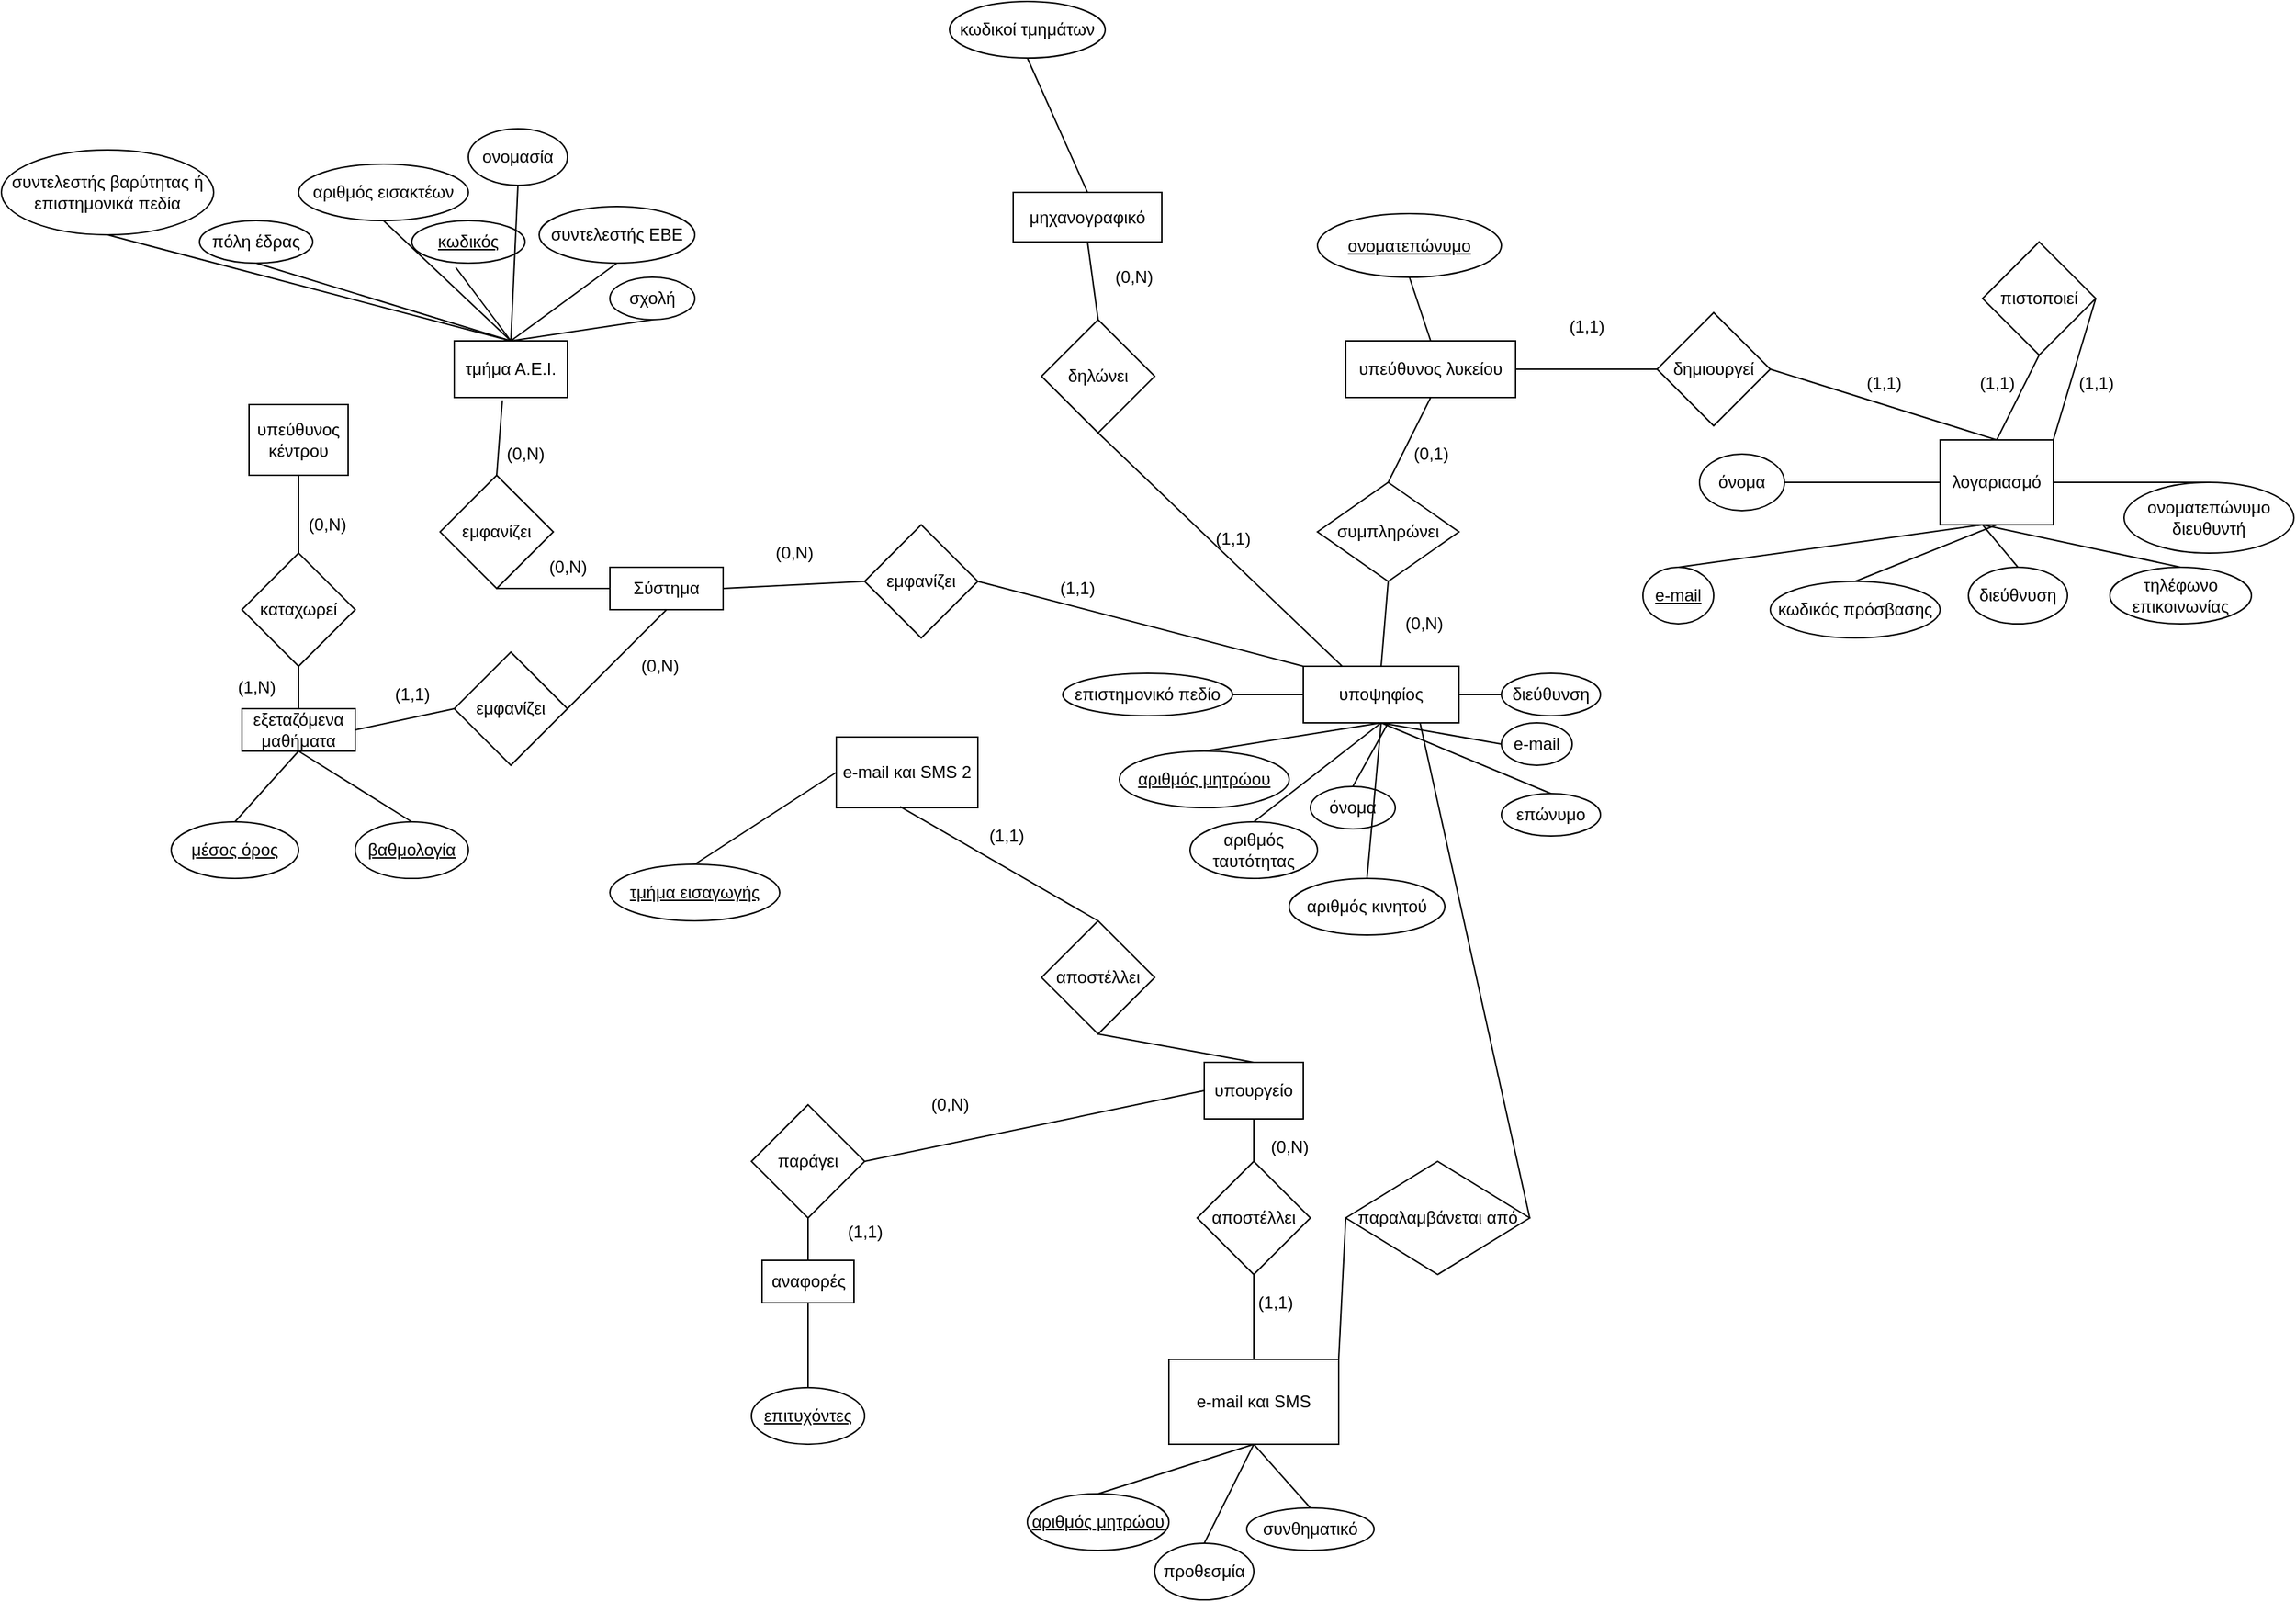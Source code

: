 <mxfile version="15.8.8" type="github">
  <diagram id="5soThCoMKbHqW5SyfzDt" name="Page-1">
    <mxGraphModel dx="4184" dy="1862" grid="1" gridSize="10" guides="1" tooltips="1" connect="1" arrows="1" fold="1" page="1" pageScale="1" pageWidth="850" pageHeight="1100" math="0" shadow="0">
      <root>
        <mxCell id="0" />
        <mxCell id="1" parent="0" />
        <mxCell id="GGdZg751sg8aVn9w_vVH-17" value="υπεύθυνος λυκείου" style="rounded=0;whiteSpace=wrap;html=1;" vertex="1" parent="1">
          <mxGeometry x="-770" y="-80" width="120" height="40" as="geometry" />
        </mxCell>
        <mxCell id="GGdZg751sg8aVn9w_vVH-18" value="&lt;u&gt;ονοματεπώνυμο&lt;/u&gt;" style="ellipse;whiteSpace=wrap;html=1;" vertex="1" parent="1">
          <mxGeometry x="-790" y="-170" width="130" height="45" as="geometry" />
        </mxCell>
        <mxCell id="GGdZg751sg8aVn9w_vVH-19" value="" style="endArrow=none;html=1;rounded=0;entryX=0.5;entryY=1;entryDx=0;entryDy=0;exitX=0.5;exitY=0;exitDx=0;exitDy=0;" edge="1" parent="1" source="GGdZg751sg8aVn9w_vVH-17" target="GGdZg751sg8aVn9w_vVH-18">
          <mxGeometry width="50" height="50" relative="1" as="geometry">
            <mxPoint x="-610" y="90" as="sourcePoint" />
            <mxPoint x="-560" y="40" as="targetPoint" />
          </mxGeometry>
        </mxCell>
        <mxCell id="GGdZg751sg8aVn9w_vVH-20" value="δημιουργεί" style="rhombus;whiteSpace=wrap;html=1;" vertex="1" parent="1">
          <mxGeometry x="-550" y="-100" width="80" height="80" as="geometry" />
        </mxCell>
        <mxCell id="GGdZg751sg8aVn9w_vVH-21" value="" style="endArrow=none;html=1;rounded=0;exitX=1;exitY=0.5;exitDx=0;exitDy=0;entryX=0;entryY=0.5;entryDx=0;entryDy=0;" edge="1" parent="1" source="GGdZg751sg8aVn9w_vVH-17" target="GGdZg751sg8aVn9w_vVH-20">
          <mxGeometry width="50" height="50" relative="1" as="geometry">
            <mxPoint x="-610" y="100" as="sourcePoint" />
            <mxPoint x="-560" y="50" as="targetPoint" />
          </mxGeometry>
        </mxCell>
        <mxCell id="GGdZg751sg8aVn9w_vVH-22" value="λογαριασμό" style="rounded=0;whiteSpace=wrap;html=1;" vertex="1" parent="1">
          <mxGeometry x="-350" y="-10" width="80" height="60" as="geometry" />
        </mxCell>
        <mxCell id="GGdZg751sg8aVn9w_vVH-24" value="διεύθνυση" style="ellipse;whiteSpace=wrap;html=1;" vertex="1" parent="1">
          <mxGeometry x="-330" y="80" width="70" height="40" as="geometry" />
        </mxCell>
        <mxCell id="GGdZg751sg8aVn9w_vVH-25" value="τηλέφωνο επικοινωνίας" style="ellipse;whiteSpace=wrap;html=1;" vertex="1" parent="1">
          <mxGeometry x="-230" y="80" width="100" height="40" as="geometry" />
        </mxCell>
        <mxCell id="GGdZg751sg8aVn9w_vVH-26" value="όνομα" style="ellipse;whiteSpace=wrap;html=1;" vertex="1" parent="1">
          <mxGeometry x="-520" width="60" height="40" as="geometry" />
        </mxCell>
        <mxCell id="GGdZg751sg8aVn9w_vVH-27" value="&lt;u&gt;e-mail&lt;/u&gt;" style="ellipse;whiteSpace=wrap;html=1;" vertex="1" parent="1">
          <mxGeometry x="-560" y="80" width="50" height="40" as="geometry" />
        </mxCell>
        <mxCell id="GGdZg751sg8aVn9w_vVH-28" value="κωδικός πρόσβασης" style="ellipse;whiteSpace=wrap;html=1;" vertex="1" parent="1">
          <mxGeometry x="-470" y="90" width="120" height="40" as="geometry" />
        </mxCell>
        <mxCell id="GGdZg751sg8aVn9w_vVH-29" value="ονοματεπώνυμο διευθυντή" style="ellipse;whiteSpace=wrap;html=1;" vertex="1" parent="1">
          <mxGeometry x="-220" y="20" width="120" height="50" as="geometry" />
        </mxCell>
        <mxCell id="GGdZg751sg8aVn9w_vVH-30" value="" style="endArrow=none;html=1;rounded=0;entryX=1;entryY=0.5;entryDx=0;entryDy=0;exitX=0.5;exitY=0;exitDx=0;exitDy=0;" edge="1" parent="1" source="GGdZg751sg8aVn9w_vVH-22" target="GGdZg751sg8aVn9w_vVH-20">
          <mxGeometry width="50" height="50" relative="1" as="geometry">
            <mxPoint x="-430" y="80" as="sourcePoint" />
            <mxPoint x="-380" y="30" as="targetPoint" />
          </mxGeometry>
        </mxCell>
        <mxCell id="GGdZg751sg8aVn9w_vVH-31" value="" style="endArrow=none;html=1;rounded=0;entryX=0;entryY=0.5;entryDx=0;entryDy=0;exitX=1;exitY=0.5;exitDx=0;exitDy=0;" edge="1" parent="1" source="GGdZg751sg8aVn9w_vVH-26" target="GGdZg751sg8aVn9w_vVH-22">
          <mxGeometry width="50" height="50" relative="1" as="geometry">
            <mxPoint x="-460" y="160" as="sourcePoint" />
            <mxPoint x="-410" y="110" as="targetPoint" />
          </mxGeometry>
        </mxCell>
        <mxCell id="GGdZg751sg8aVn9w_vVH-32" value="" style="endArrow=none;html=1;rounded=0;entryX=1;entryY=0.5;entryDx=0;entryDy=0;exitX=0.5;exitY=0;exitDx=0;exitDy=0;" edge="1" parent="1" source="GGdZg751sg8aVn9w_vVH-29" target="GGdZg751sg8aVn9w_vVH-22">
          <mxGeometry width="50" height="50" relative="1" as="geometry">
            <mxPoint x="-380" y="160" as="sourcePoint" />
            <mxPoint x="-330" y="110" as="targetPoint" />
          </mxGeometry>
        </mxCell>
        <mxCell id="GGdZg751sg8aVn9w_vVH-34" value="" style="endArrow=none;html=1;rounded=0;entryX=0.375;entryY=1;entryDx=0;entryDy=0;entryPerimeter=0;exitX=0.5;exitY=0;exitDx=0;exitDy=0;" edge="1" parent="1" source="GGdZg751sg8aVn9w_vVH-25" target="GGdZg751sg8aVn9w_vVH-22">
          <mxGeometry width="50" height="50" relative="1" as="geometry">
            <mxPoint x="-260" y="210" as="sourcePoint" />
            <mxPoint x="-210" y="160" as="targetPoint" />
          </mxGeometry>
        </mxCell>
        <mxCell id="GGdZg751sg8aVn9w_vVH-35" value="" style="endArrow=none;html=1;rounded=0;entryX=0.375;entryY=1;entryDx=0;entryDy=0;entryPerimeter=0;exitX=0.5;exitY=0;exitDx=0;exitDy=0;" edge="1" parent="1" source="GGdZg751sg8aVn9w_vVH-24" target="GGdZg751sg8aVn9w_vVH-22">
          <mxGeometry width="50" height="50" relative="1" as="geometry">
            <mxPoint x="-510" y="200" as="sourcePoint" />
            <mxPoint x="-460" y="150" as="targetPoint" />
          </mxGeometry>
        </mxCell>
        <mxCell id="GGdZg751sg8aVn9w_vVH-36" value="" style="endArrow=none;html=1;rounded=0;exitX=0.5;exitY=0;exitDx=0;exitDy=0;entryX=0.5;entryY=1;entryDx=0;entryDy=0;" edge="1" parent="1" source="GGdZg751sg8aVn9w_vVH-28" target="GGdZg751sg8aVn9w_vVH-22">
          <mxGeometry width="50" height="50" relative="1" as="geometry">
            <mxPoint x="-510" y="230" as="sourcePoint" />
            <mxPoint x="-460" y="180" as="targetPoint" />
          </mxGeometry>
        </mxCell>
        <mxCell id="GGdZg751sg8aVn9w_vVH-37" value="" style="endArrow=none;html=1;rounded=0;exitX=0.5;exitY=0;exitDx=0;exitDy=0;" edge="1" parent="1" source="GGdZg751sg8aVn9w_vVH-27">
          <mxGeometry width="50" height="50" relative="1" as="geometry">
            <mxPoint x="-430" y="290" as="sourcePoint" />
            <mxPoint x="-320" y="50" as="targetPoint" />
          </mxGeometry>
        </mxCell>
        <mxCell id="GGdZg751sg8aVn9w_vVH-38" value="πιστοποιεί" style="rhombus;whiteSpace=wrap;html=1;" vertex="1" parent="1">
          <mxGeometry x="-320" y="-150" width="80" height="80" as="geometry" />
        </mxCell>
        <mxCell id="GGdZg751sg8aVn9w_vVH-39" value="" style="endArrow=none;html=1;rounded=0;entryX=0.5;entryY=0;entryDx=0;entryDy=0;exitX=0.5;exitY=1;exitDx=0;exitDy=0;" edge="1" parent="1" source="GGdZg751sg8aVn9w_vVH-38" target="GGdZg751sg8aVn9w_vVH-22">
          <mxGeometry width="50" height="50" relative="1" as="geometry">
            <mxPoint x="-400" y="240" as="sourcePoint" />
            <mxPoint x="-350" y="190" as="targetPoint" />
          </mxGeometry>
        </mxCell>
        <mxCell id="GGdZg751sg8aVn9w_vVH-43" value="" style="endArrow=none;html=1;rounded=0;entryX=1;entryY=0.5;entryDx=0;entryDy=0;exitX=1;exitY=0;exitDx=0;exitDy=0;" edge="1" parent="1" source="GGdZg751sg8aVn9w_vVH-22" target="GGdZg751sg8aVn9w_vVH-38">
          <mxGeometry width="50" height="50" relative="1" as="geometry">
            <mxPoint x="-250" y="-30" as="sourcePoint" />
            <mxPoint x="-200" y="-80" as="targetPoint" />
          </mxGeometry>
        </mxCell>
        <mxCell id="GGdZg751sg8aVn9w_vVH-44" value="" style="endArrow=none;html=1;rounded=0;entryX=0.5;entryY=1;entryDx=0;entryDy=0;exitX=0.5;exitY=0;exitDx=0;exitDy=0;" edge="1" parent="1" source="GGdZg751sg8aVn9w_vVH-45" target="GGdZg751sg8aVn9w_vVH-17">
          <mxGeometry width="50" height="50" relative="1" as="geometry">
            <mxPoint x="-730" y="40" as="sourcePoint" />
            <mxPoint x="-750" y="70" as="targetPoint" />
          </mxGeometry>
        </mxCell>
        <mxCell id="GGdZg751sg8aVn9w_vVH-45" value="συμπληρώνει" style="rhombus;whiteSpace=wrap;html=1;" vertex="1" parent="1">
          <mxGeometry x="-790" y="20" width="100" height="70" as="geometry" />
        </mxCell>
        <mxCell id="GGdZg751sg8aVn9w_vVH-46" value="υποψηφίος" style="rounded=0;whiteSpace=wrap;html=1;" vertex="1" parent="1">
          <mxGeometry x="-800" y="150" width="110" height="40" as="geometry" />
        </mxCell>
        <mxCell id="GGdZg751sg8aVn9w_vVH-47" value="" style="endArrow=none;html=1;rounded=0;entryX=0.5;entryY=1;entryDx=0;entryDy=0;exitX=0.5;exitY=0;exitDx=0;exitDy=0;" edge="1" parent="1" source="GGdZg751sg8aVn9w_vVH-46" target="GGdZg751sg8aVn9w_vVH-45">
          <mxGeometry width="50" height="50" relative="1" as="geometry">
            <mxPoint x="-700" y="290" as="sourcePoint" />
            <mxPoint x="-650" y="240" as="targetPoint" />
          </mxGeometry>
        </mxCell>
        <mxCell id="GGdZg751sg8aVn9w_vVH-48" value="όνομα" style="ellipse;whiteSpace=wrap;html=1;" vertex="1" parent="1">
          <mxGeometry x="-795" y="235" width="60" height="30" as="geometry" />
        </mxCell>
        <mxCell id="GGdZg751sg8aVn9w_vVH-49" value="επώνυμο" style="ellipse;whiteSpace=wrap;html=1;" vertex="1" parent="1">
          <mxGeometry x="-660" y="240" width="70" height="30" as="geometry" />
        </mxCell>
        <mxCell id="GGdZg751sg8aVn9w_vVH-50" value="&lt;u&gt;αριθμός μητρώου&lt;/u&gt;" style="ellipse;whiteSpace=wrap;html=1;" vertex="1" parent="1">
          <mxGeometry x="-930" y="210" width="120" height="40" as="geometry" />
        </mxCell>
        <mxCell id="GGdZg751sg8aVn9w_vVH-51" value="αριθμός ταυτότητας" style="ellipse;whiteSpace=wrap;html=1;" vertex="1" parent="1">
          <mxGeometry x="-880" y="260" width="90" height="40" as="geometry" />
        </mxCell>
        <mxCell id="GGdZg751sg8aVn9w_vVH-52" value="αριθμός κινητού" style="ellipse;whiteSpace=wrap;html=1;" vertex="1" parent="1">
          <mxGeometry x="-810" y="300" width="110" height="40" as="geometry" />
        </mxCell>
        <mxCell id="GGdZg751sg8aVn9w_vVH-53" value="e-mail" style="ellipse;whiteSpace=wrap;html=1;" vertex="1" parent="1">
          <mxGeometry x="-660" y="190" width="50" height="30" as="geometry" />
        </mxCell>
        <mxCell id="GGdZg751sg8aVn9w_vVH-54" value="διεύθυνση" style="ellipse;whiteSpace=wrap;html=1;" vertex="1" parent="1">
          <mxGeometry x="-660" y="155" width="70" height="30" as="geometry" />
        </mxCell>
        <mxCell id="GGdZg751sg8aVn9w_vVH-55" value="επιστημονικό πεδίο" style="ellipse;whiteSpace=wrap;html=1;" vertex="1" parent="1">
          <mxGeometry x="-970" y="155" width="120" height="30" as="geometry" />
        </mxCell>
        <mxCell id="GGdZg751sg8aVn9w_vVH-56" value="" style="endArrow=none;html=1;rounded=0;entryX=0.5;entryY=1;entryDx=0;entryDy=0;exitX=0.5;exitY=0;exitDx=0;exitDy=0;" edge="1" parent="1" source="GGdZg751sg8aVn9w_vVH-50" target="GGdZg751sg8aVn9w_vVH-46">
          <mxGeometry width="50" height="50" relative="1" as="geometry">
            <mxPoint x="-680" y="270" as="sourcePoint" />
            <mxPoint x="-630" y="220" as="targetPoint" />
          </mxGeometry>
        </mxCell>
        <mxCell id="GGdZg751sg8aVn9w_vVH-57" value="" style="endArrow=none;html=1;rounded=0;exitX=0.5;exitY=0;exitDx=0;exitDy=0;" edge="1" parent="1" source="GGdZg751sg8aVn9w_vVH-48">
          <mxGeometry width="50" height="50" relative="1" as="geometry">
            <mxPoint x="-670" y="280" as="sourcePoint" />
            <mxPoint x="-740" y="190" as="targetPoint" />
          </mxGeometry>
        </mxCell>
        <mxCell id="GGdZg751sg8aVn9w_vVH-58" value="" style="endArrow=none;html=1;rounded=0;entryX=0.5;entryY=1;entryDx=0;entryDy=0;exitX=0.5;exitY=0;exitDx=0;exitDy=0;" edge="1" parent="1" source="GGdZg751sg8aVn9w_vVH-49" target="GGdZg751sg8aVn9w_vVH-46">
          <mxGeometry width="50" height="50" relative="1" as="geometry">
            <mxPoint x="-690" y="290" as="sourcePoint" />
            <mxPoint x="-640" y="240" as="targetPoint" />
          </mxGeometry>
        </mxCell>
        <mxCell id="GGdZg751sg8aVn9w_vVH-59" value="" style="endArrow=none;html=1;rounded=0;entryX=0.5;entryY=1;entryDx=0;entryDy=0;exitX=0.5;exitY=0;exitDx=0;exitDy=0;" edge="1" parent="1" source="GGdZg751sg8aVn9w_vVH-51" target="GGdZg751sg8aVn9w_vVH-46">
          <mxGeometry width="50" height="50" relative="1" as="geometry">
            <mxPoint x="-660" y="340" as="sourcePoint" />
            <mxPoint x="-610" y="290" as="targetPoint" />
          </mxGeometry>
        </mxCell>
        <mxCell id="GGdZg751sg8aVn9w_vVH-60" value="" style="endArrow=none;html=1;rounded=0;entryX=0.5;entryY=1;entryDx=0;entryDy=0;exitX=0.5;exitY=0;exitDx=0;exitDy=0;" edge="1" parent="1" source="GGdZg751sg8aVn9w_vVH-52" target="GGdZg751sg8aVn9w_vVH-46">
          <mxGeometry width="50" height="50" relative="1" as="geometry">
            <mxPoint x="-730" y="360" as="sourcePoint" />
            <mxPoint x="-680" y="310" as="targetPoint" />
          </mxGeometry>
        </mxCell>
        <mxCell id="GGdZg751sg8aVn9w_vVH-61" value="" style="endArrow=none;html=1;rounded=0;entryX=0.5;entryY=1;entryDx=0;entryDy=0;exitX=0;exitY=0.5;exitDx=0;exitDy=0;" edge="1" parent="1" source="GGdZg751sg8aVn9w_vVH-53" target="GGdZg751sg8aVn9w_vVH-46">
          <mxGeometry width="50" height="50" relative="1" as="geometry">
            <mxPoint x="-530" y="350" as="sourcePoint" />
            <mxPoint x="-480" y="300" as="targetPoint" />
          </mxGeometry>
        </mxCell>
        <mxCell id="GGdZg751sg8aVn9w_vVH-62" value="" style="endArrow=none;html=1;rounded=0;entryX=0;entryY=0.5;entryDx=0;entryDy=0;exitX=1;exitY=0.5;exitDx=0;exitDy=0;" edge="1" parent="1" source="GGdZg751sg8aVn9w_vVH-55" target="GGdZg751sg8aVn9w_vVH-46">
          <mxGeometry width="50" height="50" relative="1" as="geometry">
            <mxPoint x="-600" y="370" as="sourcePoint" />
            <mxPoint x="-550" y="320" as="targetPoint" />
          </mxGeometry>
        </mxCell>
        <mxCell id="GGdZg751sg8aVn9w_vVH-63" value="" style="endArrow=none;html=1;rounded=0;entryX=1;entryY=0.5;entryDx=0;entryDy=0;exitX=0;exitY=0.5;exitDx=0;exitDy=0;" edge="1" parent="1" source="GGdZg751sg8aVn9w_vVH-54" target="GGdZg751sg8aVn9w_vVH-46">
          <mxGeometry width="50" height="50" relative="1" as="geometry">
            <mxPoint x="-610" y="390" as="sourcePoint" />
            <mxPoint x="-560" y="340" as="targetPoint" />
          </mxGeometry>
        </mxCell>
        <mxCell id="GGdZg751sg8aVn9w_vVH-64" value="καταχωρεί" style="rhombus;whiteSpace=wrap;html=1;" vertex="1" parent="1">
          <mxGeometry x="-1550" y="70" width="80" height="80" as="geometry" />
        </mxCell>
        <mxCell id="GGdZg751sg8aVn9w_vVH-65" value="υπεύθυνος κέντρου" style="rounded=0;whiteSpace=wrap;html=1;" vertex="1" parent="1">
          <mxGeometry x="-1545" y="-35" width="70" height="50" as="geometry" />
        </mxCell>
        <mxCell id="GGdZg751sg8aVn9w_vVH-66" value="&lt;u&gt;βαθμολογία&lt;/u&gt;" style="ellipse;whiteSpace=wrap;html=1;" vertex="1" parent="1">
          <mxGeometry x="-1470" y="260" width="80" height="40" as="geometry" />
        </mxCell>
        <mxCell id="GGdZg751sg8aVn9w_vVH-67" value="εξεταζόμενα μαθήματα" style="rounded=0;whiteSpace=wrap;html=1;" vertex="1" parent="1">
          <mxGeometry x="-1550" y="180" width="80" height="30" as="geometry" />
        </mxCell>
        <mxCell id="GGdZg751sg8aVn9w_vVH-69" value="" style="endArrow=none;html=1;rounded=0;entryX=0.5;entryY=1;entryDx=0;entryDy=0;exitX=0.5;exitY=0;exitDx=0;exitDy=0;" edge="1" parent="1" source="GGdZg751sg8aVn9w_vVH-67" target="GGdZg751sg8aVn9w_vVH-64">
          <mxGeometry width="50" height="50" relative="1" as="geometry">
            <mxPoint x="-830" y="550" as="sourcePoint" />
            <mxPoint x="-780" y="500" as="targetPoint" />
          </mxGeometry>
        </mxCell>
        <mxCell id="GGdZg751sg8aVn9w_vVH-71" value="" style="endArrow=none;html=1;rounded=0;entryX=0.5;entryY=1;entryDx=0;entryDy=0;exitX=0.5;exitY=0;exitDx=0;exitDy=0;" edge="1" parent="1" source="GGdZg751sg8aVn9w_vVH-66" target="GGdZg751sg8aVn9w_vVH-67">
          <mxGeometry width="50" height="50" relative="1" as="geometry">
            <mxPoint x="-1020" y="610" as="sourcePoint" />
            <mxPoint x="-970" y="560" as="targetPoint" />
          </mxGeometry>
        </mxCell>
        <mxCell id="GGdZg751sg8aVn9w_vVH-72" value="υπουργείο" style="rounded=0;whiteSpace=wrap;html=1;" vertex="1" parent="1">
          <mxGeometry x="-870" y="430" width="70" height="40" as="geometry" />
        </mxCell>
        <mxCell id="GGdZg751sg8aVn9w_vVH-73" value="αποστέλλει" style="rhombus;whiteSpace=wrap;html=1;" vertex="1" parent="1">
          <mxGeometry x="-875" y="500" width="80" height="80" as="geometry" />
        </mxCell>
        <mxCell id="GGdZg751sg8aVn9w_vVH-74" value="" style="endArrow=none;html=1;rounded=0;entryX=0.5;entryY=1;entryDx=0;entryDy=0;exitX=0.5;exitY=0;exitDx=0;exitDy=0;" edge="1" parent="1" source="GGdZg751sg8aVn9w_vVH-73" target="GGdZg751sg8aVn9w_vVH-72">
          <mxGeometry width="50" height="50" relative="1" as="geometry">
            <mxPoint x="-780" y="500" as="sourcePoint" />
            <mxPoint x="-820" y="640" as="targetPoint" />
          </mxGeometry>
        </mxCell>
        <mxCell id="GGdZg751sg8aVn9w_vVH-75" value="e-mail και SMS" style="rounded=0;whiteSpace=wrap;html=1;" vertex="1" parent="1">
          <mxGeometry x="-895" y="640" width="120" height="60" as="geometry" />
        </mxCell>
        <mxCell id="GGdZg751sg8aVn9w_vVH-76" value="&lt;u&gt;αριθμός μητρώου&lt;/u&gt;" style="ellipse;whiteSpace=wrap;html=1;" vertex="1" parent="1">
          <mxGeometry x="-995" y="735" width="100" height="40" as="geometry" />
        </mxCell>
        <mxCell id="GGdZg751sg8aVn9w_vVH-77" value="συνθηματικό" style="ellipse;whiteSpace=wrap;html=1;" vertex="1" parent="1">
          <mxGeometry x="-840" y="745" width="90" height="30" as="geometry" />
        </mxCell>
        <mxCell id="GGdZg751sg8aVn9w_vVH-78" value="" style="endArrow=none;html=1;rounded=0;entryX=0.5;entryY=1;entryDx=0;entryDy=0;exitX=0.5;exitY=0;exitDx=0;exitDy=0;" edge="1" parent="1" source="GGdZg751sg8aVn9w_vVH-76" target="GGdZg751sg8aVn9w_vVH-75">
          <mxGeometry width="50" height="50" relative="1" as="geometry">
            <mxPoint x="-910" y="870" as="sourcePoint" />
            <mxPoint x="-860" y="820" as="targetPoint" />
          </mxGeometry>
        </mxCell>
        <mxCell id="GGdZg751sg8aVn9w_vVH-79" value="" style="endArrow=none;html=1;rounded=0;entryX=0.5;entryY=1;entryDx=0;entryDy=0;exitX=0.5;exitY=0;exitDx=0;exitDy=0;" edge="1" parent="1" source="GGdZg751sg8aVn9w_vVH-77" target="GGdZg751sg8aVn9w_vVH-75">
          <mxGeometry width="50" height="50" relative="1" as="geometry">
            <mxPoint x="-880" y="860" as="sourcePoint" />
            <mxPoint x="-830" y="810" as="targetPoint" />
          </mxGeometry>
        </mxCell>
        <mxCell id="GGdZg751sg8aVn9w_vVH-80" value="" style="endArrow=none;html=1;rounded=0;entryX=0.5;entryY=1;entryDx=0;entryDy=0;exitX=0.5;exitY=0;exitDx=0;exitDy=0;" edge="1" parent="1" source="GGdZg751sg8aVn9w_vVH-75" target="GGdZg751sg8aVn9w_vVH-73">
          <mxGeometry width="50" height="50" relative="1" as="geometry">
            <mxPoint x="-730" y="680" as="sourcePoint" />
            <mxPoint x="-680" y="630" as="targetPoint" />
          </mxGeometry>
        </mxCell>
        <mxCell id="GGdZg751sg8aVn9w_vVH-82" value="παραλαμβάνεται από" style="rhombus;whiteSpace=wrap;html=1;" vertex="1" parent="1">
          <mxGeometry x="-770" y="500" width="130" height="80" as="geometry" />
        </mxCell>
        <mxCell id="GGdZg751sg8aVn9w_vVH-84" value="" style="endArrow=none;html=1;rounded=0;exitX=1;exitY=0.5;exitDx=0;exitDy=0;entryX=0.75;entryY=1;entryDx=0;entryDy=0;" edge="1" parent="1" source="GGdZg751sg8aVn9w_vVH-82" target="GGdZg751sg8aVn9w_vVH-46">
          <mxGeometry width="50" height="50" relative="1" as="geometry">
            <mxPoint x="-540" y="620" as="sourcePoint" />
            <mxPoint x="-620" y="410" as="targetPoint" />
          </mxGeometry>
        </mxCell>
        <mxCell id="GGdZg751sg8aVn9w_vVH-85" value="&lt;u&gt;μέσος όρος&lt;/u&gt;" style="ellipse;whiteSpace=wrap;html=1;" vertex="1" parent="1">
          <mxGeometry x="-1600" y="260" width="90" height="40" as="geometry" />
        </mxCell>
        <mxCell id="GGdZg751sg8aVn9w_vVH-86" value="" style="endArrow=none;html=1;rounded=0;entryX=0.5;entryY=1;entryDx=0;entryDy=0;exitX=0.5;exitY=0;exitDx=0;exitDy=0;" edge="1" parent="1" source="GGdZg751sg8aVn9w_vVH-85" target="GGdZg751sg8aVn9w_vVH-67">
          <mxGeometry width="50" height="50" relative="1" as="geometry">
            <mxPoint x="-1230" y="550" as="sourcePoint" />
            <mxPoint x="-1180" y="500" as="targetPoint" />
          </mxGeometry>
        </mxCell>
        <mxCell id="GGdZg751sg8aVn9w_vVH-87" value="προθεσμία" style="ellipse;whiteSpace=wrap;html=1;" vertex="1" parent="1">
          <mxGeometry x="-905" y="770" width="70" height="40" as="geometry" />
        </mxCell>
        <mxCell id="GGdZg751sg8aVn9w_vVH-88" value="" style="endArrow=none;html=1;rounded=0;entryX=0.5;entryY=1;entryDx=0;entryDy=0;exitX=0.5;exitY=0;exitDx=0;exitDy=0;" edge="1" parent="1" source="GGdZg751sg8aVn9w_vVH-87" target="GGdZg751sg8aVn9w_vVH-75">
          <mxGeometry width="50" height="50" relative="1" as="geometry">
            <mxPoint x="-940" y="860" as="sourcePoint" />
            <mxPoint x="-890" y="810" as="targetPoint" />
          </mxGeometry>
        </mxCell>
        <mxCell id="GGdZg751sg8aVn9w_vVH-89" value="Σύστημα" style="rounded=0;whiteSpace=wrap;html=1;" vertex="1" parent="1">
          <mxGeometry x="-1290" y="80" width="80" height="30" as="geometry" />
        </mxCell>
        <mxCell id="GGdZg751sg8aVn9w_vVH-90" value="εμφανίζει" style="rhombus;whiteSpace=wrap;html=1;" vertex="1" parent="1">
          <mxGeometry x="-1110" y="50" width="80" height="80" as="geometry" />
        </mxCell>
        <mxCell id="GGdZg751sg8aVn9w_vVH-91" value="" style="endArrow=none;html=1;rounded=0;entryX=0;entryY=0.5;entryDx=0;entryDy=0;exitX=1;exitY=0.5;exitDx=0;exitDy=0;" edge="1" parent="1" source="GGdZg751sg8aVn9w_vVH-89" target="GGdZg751sg8aVn9w_vVH-90">
          <mxGeometry width="50" height="50" relative="1" as="geometry">
            <mxPoint x="-1230" y="270" as="sourcePoint" />
            <mxPoint x="-1180" y="220" as="targetPoint" />
          </mxGeometry>
        </mxCell>
        <mxCell id="GGdZg751sg8aVn9w_vVH-92" value="" style="endArrow=none;html=1;rounded=0;exitX=1;exitY=0.5;exitDx=0;exitDy=0;entryX=0;entryY=0;entryDx=0;entryDy=0;" edge="1" parent="1" source="GGdZg751sg8aVn9w_vVH-90" target="GGdZg751sg8aVn9w_vVH-46">
          <mxGeometry width="50" height="50" relative="1" as="geometry">
            <mxPoint x="-980" y="140" as="sourcePoint" />
            <mxPoint x="-930" y="90" as="targetPoint" />
          </mxGeometry>
        </mxCell>
        <mxCell id="GGdZg751sg8aVn9w_vVH-93" value="εμφανίζει" style="rhombus;whiteSpace=wrap;html=1;" vertex="1" parent="1">
          <mxGeometry x="-1400" y="140" width="80" height="80" as="geometry" />
        </mxCell>
        <mxCell id="GGdZg751sg8aVn9w_vVH-98" value="" style="endArrow=none;html=1;rounded=0;exitX=1;exitY=0;exitDx=0;exitDy=0;entryX=0;entryY=0.5;entryDx=0;entryDy=0;" edge="1" parent="1" source="GGdZg751sg8aVn9w_vVH-75" target="GGdZg751sg8aVn9w_vVH-82">
          <mxGeometry width="50" height="50" relative="1" as="geometry">
            <mxPoint x="-740" y="710" as="sourcePoint" />
            <mxPoint x="-690" y="660" as="targetPoint" />
          </mxGeometry>
        </mxCell>
        <mxCell id="GGdZg751sg8aVn9w_vVH-114" value="&lt;span style=&quot;color: rgba(0 , 0 , 0 , 0) ; font-family: monospace ; font-size: 0px&quot;&gt;%3CmxGraphModel%3E%3Croot%3E%3CmxCell%20id%3D%220%22%2F%3E%3CmxCell%20id%3D%221%22%20parent%3D%220%22%2F%3E%3CmxCell%20id%3D%222%22%20value%3D%22%CF%84%CE%BC%CE%AE%CE%BC%CE%B1%20%CE%91.%CE%95.%CE%99.%22%20style%3D%22rounded%3D0%3BwhiteSpace%3Dwrap%3Bhtml%3D1%3B%22%20vertex%3D%221%22%20parent%3D%221%22%3E%3CmxGeometry%20x%3D%22450%22%20y%3D%22110%22%20width%3D%2280%22%20height%3D%2240%22%20as%3D%22geometry%22%2F%3E%3C%2FmxCell%3E%3CmxCell%20id%3D%223%22%20value%3D%22%26lt%3Bu%26gt%3B%CE%BA%CF%89%CE%B4%CE%B9%CE%BA%CF%8C%CF%82%26lt%3B%2Fu%26gt%3B%22%20style%3D%22ellipse%3BwhiteSpace%3Dwrap%3Bhtml%3D1%3B%22%20vertex%3D%221%22%20parent%3D%221%22%3E%3CmxGeometry%20x%3D%22560%22%20y%3D%22-180%22%20width%3D%2280%22%20height%3D%2230%22%20as%3D%22geometry%22%2F%3E%3C%2FmxCell%3E%3CmxCell%20id%3D%224%22%20value%3D%22%CE%BF%CE%BD%CE%BF%CE%BC%CE%B1%CF%83%CE%AF%CE%B1%22%20style%3D%22ellipse%3BwhiteSpace%3Dwrap%3Bhtml%3D1%3B%22%20vertex%3D%221%22%20parent%3D%221%22%3E%3CmxGeometry%20x%3D%22250%22%20y%3D%22-200%22%20width%3D%2270%22%20height%3D%2240%22%20as%3D%22geometry%22%2F%3E%3C%2FmxCell%3E%3CmxCell%20id%3D%225%22%20value%3D%22%CF%80%CF%8C%CE%BB%CE%B7%20%CE%AD%CE%B4%CF%81%CE%B1%CF%82%22%20style%3D%22ellipse%3BwhiteSpace%3Dwrap%3Bhtml%3D1%3B%22%20vertex%3D%221%22%20parent%3D%221%22%3E%3CmxGeometry%20x%3D%22490%22%20y%3D%22-245%22%20width%3D%2280%22%20height%3D%2230%22%20as%3D%22geometry%22%2F%3E%3C%2FmxCell%3E%3CmxCell%20id%3D%226%22%20value%3D%22%CF%83%CF%85%CE%BD%CF%84%CE%B5%CE%BB%CE%B5%CF%83%CF%84%CE%AE%CF%82%20%CE%95%CE%92%CE%95%22%20style%3D%22ellipse%3BwhiteSpace%3Dwrap%3Bhtml%3D1%3B%22%20vertex%3D%221%22%20parent%3D%221%22%3E%3CmxGeometry%20x%3D%22370%22%20y%3D%22-210%22%20width%3D%22110%22%20height%3D%2240%22%20as%3D%22geometry%22%2F%3E%3C%2FmxCell%3E%3CmxCell%20id%3D%227%22%20value%3D%22%CF%83%CF%87%CE%BF%CE%BB%CE%AE%22%20style%3D%22ellipse%3BwhiteSpace%3Dwrap%3Bhtml%3D1%3B%22%20vertex%3D%221%22%20parent%3D%221%22%3E%3CmxGeometry%20x%3D%22690%22%20y%3D%22-180%22%20width%3D%2260%22%20height%3D%2230%22%20as%3D%22geometry%22%2F%3E%3C%2FmxCell%3E%3CmxCell%20id%3D%228%22%20value%3D%22%CE%B1%CF%81%CE%B9%CE%B8%CE%BC%CF%8C%CF%82%20%CE%B5%CE%B9%CF%83%CE%B1%CE%BA%CF%84%CE%AD%CF%89%CE%BD%22%20style%3D%22ellipse%3BwhiteSpace%3Dwrap%3Bhtml%3D1%3B%22%20vertex%3D%221%22%20parent%3D%221%22%3E%3CmxGeometry%20x%3D%22290%22%20y%3D%22-260%22%20width%3D%22120%22%20height%3D%2240%22%20as%3D%22geometry%22%2F%3E%3C%2FmxCell%3E%3CmxCell%20id%3D%229%22%20value%3D%22%CF%83%CF%85%CE%BD%CF%84%CE%B5%CE%BB%CE%B5%CF%83%CF%84%CE%AE%CF%82%20%CE%B2%CE%B1%CF%81%CF%8D%CF%84%CE%B7%CF%84%CE%B1%CF%82%20%CE%AE%20%CE%B5%CF%80%CE%B9%CF%83%CF%84%CE%B7%CE%BC%CE%BF%CE%BD%CE%B9%CE%BA%CE%AC%20%CF%80%CE%B5%CE%B4%CE%AF%CE%B1%22%20style%3D%22ellipse%3BwhiteSpace%3Dwrap%3Bhtml%3D1%3B%22%20vertex%3D%221%22%20parent%3D%221%22%3E%3CmxGeometry%20x%3D%2260%22%20y%3D%22-260%22%20width%3D%22150%22%20height%3D%2260%22%20as%3D%22geometry%22%2F%3E%3C%2FmxCell%3E%3CmxCell%20id%3D%2210%22%20value%3D%22%22%20style%3D%22endArrow%3Dnone%3Bhtml%3D1%3Brounded%3D0%3BentryX%3D0.5%3BentryY%3D0%3BentryDx%3D0%3BentryDy%3D0%3BexitX%3D0.5%3BexitY%3D1%3BexitDx%3D0%3BexitDy%3D0%3B%22%20edge%3D%221%22%20source%3D%225%22%20target%3D%222%22%20parent%3D%221%22%3E%3CmxGeometry%20width%3D%2250%22%20height%3D%2250%22%20relative%3D%221%22%20as%3D%22geometry%22%3E%3CmxPoint%20x%3D%2270%22%20y%3D%22230%22%20as%3D%22sourcePoint%22%2F%3E%3CmxPoint%20x%3D%22120%22%20y%3D%22180%22%20as%3D%22targetPoint%22%2F%3E%3C%2FmxGeometry%3E%3C%2FmxCell%3E%3CmxCell%20id%3D%2211%22%20value%3D%22%22%20style%3D%22endArrow%3Dnone%3Bhtml%3D1%3Brounded%3D0%3BentryX%3D0.5%3BentryY%3D0%3BentryDx%3D0%3BentryDy%3D0%3BexitX%3D0.5%3BexitY%3D1%3BexitDx%3D0%3BexitDy%3D0%3B%22%20edge%3D%221%22%20source%3D%227%22%20target%3D%222%22%20parent%3D%221%22%3E%3CmxGeometry%20width%3D%2250%22%20height%3D%2250%22%20relative%3D%221%22%20as%3D%22geometry%22%3E%3CmxPoint%20x%3D%22440%22%20y%3D%22200%22%20as%3D%22sourcePoint%22%2F%3E%3CmxPoint%20x%3D%22490%22%20y%3D%22150%22%20as%3D%22targetPoint%22%2F%3E%3C%2FmxGeometry%3E%3C%2FmxCell%3E%3CmxCell%20id%3D%2212%22%20value%3D%22%22%20style%3D%22endArrow%3Dnone%3Bhtml%3D1%3Brounded%3D0%3BexitX%3D0.5%3BexitY%3D0%3BexitDx%3D0%3BexitDy%3D0%3BentryX%3D0.5%3BentryY%3D1%3BentryDx%3D0%3BentryDy%3D0%3B%22%20edge%3D%221%22%20source%3D%222%22%20target%3D%224%22%20parent%3D%221%22%3E%3CmxGeometry%20width%3D%2250%22%20height%3D%2250%22%20relative%3D%221%22%20as%3D%22geometry%22%3E%3CmxPoint%20x%3D%22180%22%20y%3D%22110%22%20as%3D%22sourcePoint%22%2F%3E%3CmxPoint%20x%3D%22230%22%20y%3D%2260%22%20as%3D%22targetPoint%22%2F%3E%3C%2FmxGeometry%3E%3C%2FmxCell%3E%3CmxCell%20id%3D%2213%22%20value%3D%22%22%20style%3D%22endArrow%3Dnone%3Bhtml%3D1%3Brounded%3D0%3BentryX%3D0.5%3BentryY%3D1%3BentryDx%3D0%3BentryDy%3D0%3BexitX%3D0.5%3BexitY%3D0%3BexitDx%3D0%3BexitDy%3D0%3B%22%20edge%3D%221%22%20source%3D%222%22%20target%3D%226%22%20parent%3D%221%22%3E%3CmxGeometry%20width%3D%2250%22%20height%3D%2250%22%20relative%3D%221%22%20as%3D%22geometry%22%3E%3CmxPoint%20x%3D%22260%22%20y%3D%22180%22%20as%3D%22sourcePoint%22%2F%3E%3CmxPoint%20x%3D%22310%22%20y%3D%22130%22%20as%3D%22targetPoint%22%2F%3E%3C%2FmxGeometry%3E%3C%2FmxCell%3E%3CmxCell%20id%3D%2214%22%20value%3D%22%22%20style%3D%22endArrow%3Dnone%3Bhtml%3D1%3Brounded%3D0%3BexitX%3D0.5%3BexitY%3D0%3BexitDx%3D0%3BexitDy%3D0%3BentryX%3D0.388%3BentryY%3D1.1%3BentryDx%3D0%3BentryDy%3D0%3BentryPerimeter%3D0%3B%22%20edge%3D%221%22%20source%3D%222%22%20target%3D%223%22%20parent%3D%221%22%3E%3CmxGeometry%20width%3D%2250%22%20height%3D%2250%22%20relative%3D%221%22%20as%3D%22geometry%22%3E%3CmxPoint%20x%3D%22290%22%20y%3D%22170%22%20as%3D%22sourcePoint%22%2F%3E%3CmxPoint%20x%3D%22440%22%20y%3D%22-90%22%20as%3D%22targetPoint%22%2F%3E%3C%2FmxGeometry%3E%3C%2FmxCell%3E%3CmxCell%20id%3D%2215%22%20value%3D%22%22%20style%3D%22endArrow%3Dnone%3Bhtml%3D1%3Brounded%3D0%3BentryX%3D0.5%3BentryY%3D1%3BentryDx%3D0%3BentryDy%3D0%3BexitX%3D0.5%3BexitY%3D0%3BexitDx%3D0%3BexitDy%3D0%3B%22%20edge%3D%221%22%20source%3D%222%22%20target%3D%228%22%20parent%3D%221%22%3E%3CmxGeometry%20width%3D%2250%22%20height%3D%2250%22%20relative%3D%221%22%20as%3D%22geometry%22%3E%3CmxPoint%20x%3D%22-160%22%20y%3D%22170%22%20as%3D%22sourcePoint%22%2F%3E%3CmxPoint%20x%3D%22-110%22%20y%3D%22120%22%20as%3D%22targetPoint%22%2F%3E%3C%2FmxGeometry%3E%3C%2FmxCell%3E%3CmxCell%20id%3D%2216%22%20value%3D%22%22%20style%3D%22endArrow%3Dnone%3Bhtml%3D1%3Brounded%3D0%3BentryX%3D0.5%3BentryY%3D0%3BentryDx%3D0%3BentryDy%3D0%3BexitX%3D0.5%3BexitY%3D1%3BexitDx%3D0%3BexitDy%3D0%3B%22%20edge%3D%221%22%20source%3D%229%22%20target%3D%222%22%20parent%3D%221%22%3E%3CmxGeometry%20width%3D%2250%22%20height%3D%2250%22%20relative%3D%221%22%20as%3D%22geometry%22%3E%3CmxPoint%20x%3D%22280%22%20y%3D%22190%22%20as%3D%22sourcePoint%22%2F%3E%3CmxPoint%20x%3D%22330%22%20y%3D%22140%22%20as%3D%22targetPoint%22%2F%3E%3C%2FmxGeometry%3E%3C%2FmxCell%3E%3C%2Froot%3E%3C%2FmxGraphModel%3E&lt;/span&gt;" style="text;html=1;align=center;verticalAlign=middle;resizable=0;points=[];autosize=1;strokeColor=none;fillColor=none;" vertex="1" parent="1">
          <mxGeometry x="-1440" y="-280" width="20" height="20" as="geometry" />
        </mxCell>
        <mxCell id="GGdZg751sg8aVn9w_vVH-115" value="τμήμα Α.Ε.Ι." style="rounded=0;whiteSpace=wrap;html=1;" vertex="1" parent="1">
          <mxGeometry x="-1400" y="-80" width="80" height="40" as="geometry" />
        </mxCell>
        <mxCell id="GGdZg751sg8aVn9w_vVH-116" value="&lt;u&gt;κωδικός&lt;/u&gt;" style="ellipse;whiteSpace=wrap;html=1;" vertex="1" parent="1">
          <mxGeometry x="-1430" y="-165" width="80" height="30" as="geometry" />
        </mxCell>
        <mxCell id="GGdZg751sg8aVn9w_vVH-117" value="ονομασία" style="ellipse;whiteSpace=wrap;html=1;" vertex="1" parent="1">
          <mxGeometry x="-1390" y="-230" width="70" height="40" as="geometry" />
        </mxCell>
        <mxCell id="GGdZg751sg8aVn9w_vVH-118" value="πόλη έδρας" style="ellipse;whiteSpace=wrap;html=1;" vertex="1" parent="1">
          <mxGeometry x="-1580" y="-165" width="80" height="30" as="geometry" />
        </mxCell>
        <mxCell id="GGdZg751sg8aVn9w_vVH-119" value="συντελεστής ΕΒΕ" style="ellipse;whiteSpace=wrap;html=1;" vertex="1" parent="1">
          <mxGeometry x="-1340" y="-175" width="110" height="40" as="geometry" />
        </mxCell>
        <mxCell id="GGdZg751sg8aVn9w_vVH-120" value="σχολή" style="ellipse;whiteSpace=wrap;html=1;" vertex="1" parent="1">
          <mxGeometry x="-1290" y="-125" width="60" height="30" as="geometry" />
        </mxCell>
        <mxCell id="GGdZg751sg8aVn9w_vVH-121" value="αριθμός εισακτέων" style="ellipse;whiteSpace=wrap;html=1;" vertex="1" parent="1">
          <mxGeometry x="-1510" y="-205" width="120" height="40" as="geometry" />
        </mxCell>
        <mxCell id="GGdZg751sg8aVn9w_vVH-122" value="συντελεστής βαρύτητας ή επιστημονικά πεδία" style="ellipse;whiteSpace=wrap;html=1;" vertex="1" parent="1">
          <mxGeometry x="-1720" y="-215" width="150" height="60" as="geometry" />
        </mxCell>
        <mxCell id="GGdZg751sg8aVn9w_vVH-123" value="" style="endArrow=none;html=1;rounded=0;entryX=0.5;entryY=0;entryDx=0;entryDy=0;exitX=0.5;exitY=1;exitDx=0;exitDy=0;" edge="1" parent="1" source="GGdZg751sg8aVn9w_vVH-118" target="GGdZg751sg8aVn9w_vVH-115">
          <mxGeometry width="50" height="50" relative="1" as="geometry">
            <mxPoint x="70" y="230" as="sourcePoint" />
            <mxPoint x="120" y="180" as="targetPoint" />
          </mxGeometry>
        </mxCell>
        <mxCell id="GGdZg751sg8aVn9w_vVH-124" value="" style="endArrow=none;html=1;rounded=0;entryX=0.5;entryY=0;entryDx=0;entryDy=0;exitX=0.5;exitY=1;exitDx=0;exitDy=0;" edge="1" parent="1" source="GGdZg751sg8aVn9w_vVH-120" target="GGdZg751sg8aVn9w_vVH-115">
          <mxGeometry width="50" height="50" relative="1" as="geometry">
            <mxPoint x="440" y="200" as="sourcePoint" />
            <mxPoint x="490" y="150" as="targetPoint" />
          </mxGeometry>
        </mxCell>
        <mxCell id="GGdZg751sg8aVn9w_vVH-125" value="" style="endArrow=none;html=1;rounded=0;exitX=0.5;exitY=0;exitDx=0;exitDy=0;entryX=0.5;entryY=1;entryDx=0;entryDy=0;" edge="1" parent="1" source="GGdZg751sg8aVn9w_vVH-115" target="GGdZg751sg8aVn9w_vVH-117">
          <mxGeometry width="50" height="50" relative="1" as="geometry">
            <mxPoint x="180" y="110" as="sourcePoint" />
            <mxPoint x="230" y="60" as="targetPoint" />
          </mxGeometry>
        </mxCell>
        <mxCell id="GGdZg751sg8aVn9w_vVH-126" value="" style="endArrow=none;html=1;rounded=0;entryX=0.5;entryY=1;entryDx=0;entryDy=0;exitX=0.5;exitY=0;exitDx=0;exitDy=0;" edge="1" parent="1" source="GGdZg751sg8aVn9w_vVH-115" target="GGdZg751sg8aVn9w_vVH-119">
          <mxGeometry width="50" height="50" relative="1" as="geometry">
            <mxPoint x="260" y="180" as="sourcePoint" />
            <mxPoint x="310" y="130" as="targetPoint" />
          </mxGeometry>
        </mxCell>
        <mxCell id="GGdZg751sg8aVn9w_vVH-127" value="" style="endArrow=none;html=1;rounded=0;exitX=0.5;exitY=0;exitDx=0;exitDy=0;entryX=0.388;entryY=1.1;entryDx=0;entryDy=0;entryPerimeter=0;" edge="1" parent="1" source="GGdZg751sg8aVn9w_vVH-115" target="GGdZg751sg8aVn9w_vVH-116">
          <mxGeometry width="50" height="50" relative="1" as="geometry">
            <mxPoint x="290" y="170" as="sourcePoint" />
            <mxPoint x="440" y="-90" as="targetPoint" />
          </mxGeometry>
        </mxCell>
        <mxCell id="GGdZg751sg8aVn9w_vVH-128" value="" style="endArrow=none;html=1;rounded=0;entryX=0.5;entryY=1;entryDx=0;entryDy=0;exitX=0.5;exitY=0;exitDx=0;exitDy=0;" edge="1" parent="1" source="GGdZg751sg8aVn9w_vVH-115" target="GGdZg751sg8aVn9w_vVH-121">
          <mxGeometry width="50" height="50" relative="1" as="geometry">
            <mxPoint x="-160" y="170" as="sourcePoint" />
            <mxPoint x="-110" y="120" as="targetPoint" />
          </mxGeometry>
        </mxCell>
        <mxCell id="GGdZg751sg8aVn9w_vVH-129" value="" style="endArrow=none;html=1;rounded=0;entryX=0.5;entryY=0;entryDx=0;entryDy=0;exitX=0.5;exitY=1;exitDx=0;exitDy=0;" edge="1" parent="1" source="GGdZg751sg8aVn9w_vVH-122" target="GGdZg751sg8aVn9w_vVH-115">
          <mxGeometry width="50" height="50" relative="1" as="geometry">
            <mxPoint x="280" y="190" as="sourcePoint" />
            <mxPoint x="330" y="140" as="targetPoint" />
          </mxGeometry>
        </mxCell>
        <mxCell id="GGdZg751sg8aVn9w_vVH-130" value="εμφανίζει" style="rhombus;whiteSpace=wrap;html=1;" vertex="1" parent="1">
          <mxGeometry x="-1410" y="15" width="80" height="80" as="geometry" />
        </mxCell>
        <mxCell id="GGdZg751sg8aVn9w_vVH-131" value="" style="endArrow=none;html=1;rounded=0;entryX=0;entryY=0.5;entryDx=0;entryDy=0;exitX=0.5;exitY=1;exitDx=0;exitDy=0;" edge="1" parent="1" source="GGdZg751sg8aVn9w_vVH-130" target="GGdZg751sg8aVn9w_vVH-89">
          <mxGeometry width="50" height="50" relative="1" as="geometry">
            <mxPoint x="-1530" y="230" as="sourcePoint" />
            <mxPoint x="-1480" y="180" as="targetPoint" />
          </mxGeometry>
        </mxCell>
        <mxCell id="GGdZg751sg8aVn9w_vVH-132" value="" style="endArrow=none;html=1;rounded=0;entryX=0.425;entryY=1.05;entryDx=0;entryDy=0;entryPerimeter=0;exitX=0.5;exitY=0;exitDx=0;exitDy=0;" edge="1" parent="1" source="GGdZg751sg8aVn9w_vVH-130" target="GGdZg751sg8aVn9w_vVH-115">
          <mxGeometry width="50" height="50" relative="1" as="geometry">
            <mxPoint x="-1710" y="180" as="sourcePoint" />
            <mxPoint x="-1660" y="130" as="targetPoint" />
          </mxGeometry>
        </mxCell>
        <mxCell id="GGdZg751sg8aVn9w_vVH-133" value="δηλώνει" style="rhombus;whiteSpace=wrap;html=1;" vertex="1" parent="1">
          <mxGeometry x="-985" y="-95" width="80" height="80" as="geometry" />
        </mxCell>
        <mxCell id="GGdZg751sg8aVn9w_vVH-134" value="" style="endArrow=none;html=1;rounded=0;entryX=0.25;entryY=0;entryDx=0;entryDy=0;exitX=0.5;exitY=1;exitDx=0;exitDy=0;" edge="1" parent="1" source="GGdZg751sg8aVn9w_vVH-133" target="GGdZg751sg8aVn9w_vVH-46">
          <mxGeometry width="50" height="50" relative="1" as="geometry">
            <mxPoint x="-910" y="110" as="sourcePoint" />
            <mxPoint x="-860" y="60" as="targetPoint" />
          </mxGeometry>
        </mxCell>
        <mxCell id="GGdZg751sg8aVn9w_vVH-135" value="μηχανογραφικό" style="rounded=0;whiteSpace=wrap;html=1;" vertex="1" parent="1">
          <mxGeometry x="-1005" y="-185" width="105" height="35" as="geometry" />
        </mxCell>
        <mxCell id="GGdZg751sg8aVn9w_vVH-136" value="" style="endArrow=none;html=1;rounded=0;entryX=0.5;entryY=0;entryDx=0;entryDy=0;exitX=0.5;exitY=1;exitDx=0;exitDy=0;" edge="1" parent="1" source="GGdZg751sg8aVn9w_vVH-135" target="GGdZg751sg8aVn9w_vVH-133">
          <mxGeometry width="50" height="50" relative="1" as="geometry">
            <mxPoint x="-1150" y="30" as="sourcePoint" />
            <mxPoint x="-1100" y="-20" as="targetPoint" />
          </mxGeometry>
        </mxCell>
        <mxCell id="GGdZg751sg8aVn9w_vVH-137" value="" style="endArrow=none;html=1;rounded=0;exitX=0.5;exitY=0;exitDx=0;exitDy=0;entryX=0.5;entryY=1;entryDx=0;entryDy=0;" edge="1" parent="1" source="GGdZg751sg8aVn9w_vVH-135" target="GGdZg751sg8aVn9w_vVH-138">
          <mxGeometry width="50" height="50" relative="1" as="geometry">
            <mxPoint x="-1035" y="-205" as="sourcePoint" />
            <mxPoint x="-985" y="-255" as="targetPoint" />
          </mxGeometry>
        </mxCell>
        <mxCell id="GGdZg751sg8aVn9w_vVH-138" value="κωδικοί τμημάτων" style="ellipse;whiteSpace=wrap;html=1;" vertex="1" parent="1">
          <mxGeometry x="-1050" y="-320" width="110" height="40" as="geometry" />
        </mxCell>
        <mxCell id="GGdZg751sg8aVn9w_vVH-139" value="αποστέλλει" style="rhombus;whiteSpace=wrap;html=1;" vertex="1" parent="1">
          <mxGeometry x="-985" y="330" width="80" height="80" as="geometry" />
        </mxCell>
        <mxCell id="GGdZg751sg8aVn9w_vVH-140" value="" style="endArrow=none;html=1;rounded=0;entryX=0.5;entryY=0;entryDx=0;entryDy=0;exitX=0.5;exitY=1;exitDx=0;exitDy=0;" edge="1" parent="1" source="GGdZg751sg8aVn9w_vVH-139" target="GGdZg751sg8aVn9w_vVH-72">
          <mxGeometry width="50" height="50" relative="1" as="geometry">
            <mxPoint x="-950" y="520" as="sourcePoint" />
            <mxPoint x="-900" y="470" as="targetPoint" />
          </mxGeometry>
        </mxCell>
        <mxCell id="GGdZg751sg8aVn9w_vVH-141" value="e-mail και SMS 2" style="rounded=0;whiteSpace=wrap;html=1;" vertex="1" parent="1">
          <mxGeometry x="-1130" y="200" width="100" height="50" as="geometry" />
        </mxCell>
        <mxCell id="GGdZg751sg8aVn9w_vVH-143" value="" style="endArrow=none;html=1;rounded=0;entryX=0.5;entryY=0;entryDx=0;entryDy=0;exitX=0.45;exitY=0.983;exitDx=0;exitDy=0;exitPerimeter=0;" edge="1" parent="1" source="GGdZg751sg8aVn9w_vVH-141" target="GGdZg751sg8aVn9w_vVH-139">
          <mxGeometry width="50" height="50" relative="1" as="geometry">
            <mxPoint x="-1010" y="490" as="sourcePoint" />
            <mxPoint x="-960" y="440" as="targetPoint" />
          </mxGeometry>
        </mxCell>
        <mxCell id="GGdZg751sg8aVn9w_vVH-144" value="&lt;u&gt;τμήμα εισαγωγής&lt;/u&gt;" style="ellipse;whiteSpace=wrap;html=1;" vertex="1" parent="1">
          <mxGeometry x="-1290" y="290" width="120" height="40" as="geometry" />
        </mxCell>
        <mxCell id="GGdZg751sg8aVn9w_vVH-146" value="" style="endArrow=none;html=1;rounded=0;entryX=0;entryY=0.5;entryDx=0;entryDy=0;exitX=1;exitY=0.5;exitDx=0;exitDy=0;" edge="1" parent="1" source="GGdZg751sg8aVn9w_vVH-67" target="GGdZg751sg8aVn9w_vVH-93">
          <mxGeometry width="50" height="50" relative="1" as="geometry">
            <mxPoint x="-1530" y="190" as="sourcePoint" />
            <mxPoint x="-1480" y="140" as="targetPoint" />
          </mxGeometry>
        </mxCell>
        <mxCell id="GGdZg751sg8aVn9w_vVH-147" value="" style="endArrow=none;html=1;rounded=0;entryX=0.5;entryY=1;entryDx=0;entryDy=0;exitX=0.5;exitY=0;exitDx=0;exitDy=0;" edge="1" parent="1" source="GGdZg751sg8aVn9w_vVH-64" target="GGdZg751sg8aVn9w_vVH-65">
          <mxGeometry width="50" height="50" relative="1" as="geometry">
            <mxPoint x="-1480" y="470" as="sourcePoint" />
            <mxPoint x="-1430" y="420" as="targetPoint" />
          </mxGeometry>
        </mxCell>
        <mxCell id="GGdZg751sg8aVn9w_vVH-149" value="" style="endArrow=none;html=1;rounded=0;entryX=0.5;entryY=1;entryDx=0;entryDy=0;exitX=1;exitY=0.5;exitDx=0;exitDy=0;" edge="1" parent="1" source="GGdZg751sg8aVn9w_vVH-93" target="GGdZg751sg8aVn9w_vVH-89">
          <mxGeometry width="50" height="50" relative="1" as="geometry">
            <mxPoint x="-1290" y="280" as="sourcePoint" />
            <mxPoint x="-1240" y="230" as="targetPoint" />
          </mxGeometry>
        </mxCell>
        <mxCell id="GGdZg751sg8aVn9w_vVH-150" value="" style="endArrow=none;html=1;rounded=0;entryX=0;entryY=0.5;entryDx=0;entryDy=0;exitX=0.5;exitY=0;exitDx=0;exitDy=0;" edge="1" parent="1" source="GGdZg751sg8aVn9w_vVH-144" target="GGdZg751sg8aVn9w_vVH-141">
          <mxGeometry width="50" height="50" relative="1" as="geometry">
            <mxPoint x="-1190" y="450" as="sourcePoint" />
            <mxPoint x="-1140" y="400" as="targetPoint" />
          </mxGeometry>
        </mxCell>
        <mxCell id="GGdZg751sg8aVn9w_vVH-151" value="" style="endArrow=none;html=1;rounded=0;entryX=0;entryY=0.5;entryDx=0;entryDy=0;exitX=1;exitY=0.5;exitDx=0;exitDy=0;" edge="1" parent="1" source="GGdZg751sg8aVn9w_vVH-152" target="GGdZg751sg8aVn9w_vVH-72">
          <mxGeometry width="50" height="50" relative="1" as="geometry">
            <mxPoint x="-1050" y="490" as="sourcePoint" />
            <mxPoint x="-1140" y="580" as="targetPoint" />
          </mxGeometry>
        </mxCell>
        <mxCell id="GGdZg751sg8aVn9w_vVH-152" value="παράγει" style="rhombus;whiteSpace=wrap;html=1;" vertex="1" parent="1">
          <mxGeometry x="-1190" y="460" width="80" height="80" as="geometry" />
        </mxCell>
        <mxCell id="GGdZg751sg8aVn9w_vVH-153" value="αναφορές" style="rounded=0;whiteSpace=wrap;html=1;" vertex="1" parent="1">
          <mxGeometry x="-1182.5" y="570" width="65" height="30" as="geometry" />
        </mxCell>
        <mxCell id="GGdZg751sg8aVn9w_vVH-154" value="" style="endArrow=none;html=1;rounded=0;entryX=0.5;entryY=1;entryDx=0;entryDy=0;exitX=0.5;exitY=0;exitDx=0;exitDy=0;" edge="1" parent="1" source="GGdZg751sg8aVn9w_vVH-153" target="GGdZg751sg8aVn9w_vVH-152">
          <mxGeometry width="50" height="50" relative="1" as="geometry">
            <mxPoint x="-1250" y="650" as="sourcePoint" />
            <mxPoint x="-1200" y="600" as="targetPoint" />
          </mxGeometry>
        </mxCell>
        <mxCell id="GGdZg751sg8aVn9w_vVH-156" value="&lt;u&gt;επιτυχόντες&lt;/u&gt;" style="ellipse;whiteSpace=wrap;html=1;" vertex="1" parent="1">
          <mxGeometry x="-1190" y="660" width="80" height="40" as="geometry" />
        </mxCell>
        <mxCell id="GGdZg751sg8aVn9w_vVH-157" value="" style="endArrow=none;html=1;rounded=0;entryX=0.5;entryY=1;entryDx=0;entryDy=0;exitX=0.5;exitY=0;exitDx=0;exitDy=0;" edge="1" parent="1" source="GGdZg751sg8aVn9w_vVH-156" target="GGdZg751sg8aVn9w_vVH-153">
          <mxGeometry width="50" height="50" relative="1" as="geometry">
            <mxPoint x="-1190" y="690" as="sourcePoint" />
            <mxPoint x="-1140" y="640" as="targetPoint" />
          </mxGeometry>
        </mxCell>
        <mxCell id="GGdZg751sg8aVn9w_vVH-158" value="(1,1)" style="text;html=1;align=center;verticalAlign=middle;resizable=0;points=[];autosize=1;strokeColor=none;fillColor=none;" vertex="1" parent="1">
          <mxGeometry x="-260" y="-60" width="40" height="20" as="geometry" />
        </mxCell>
        <mxCell id="GGdZg751sg8aVn9w_vVH-159" value="(1,1)" style="text;html=1;align=center;verticalAlign=middle;resizable=0;points=[];autosize=1;strokeColor=none;fillColor=none;" vertex="1" parent="1">
          <mxGeometry x="-330" y="-60" width="40" height="20" as="geometry" />
        </mxCell>
        <mxCell id="GGdZg751sg8aVn9w_vVH-160" value="(1,1)" style="text;html=1;align=center;verticalAlign=middle;resizable=0;points=[];autosize=1;strokeColor=none;fillColor=none;" vertex="1" parent="1">
          <mxGeometry x="-620" y="-100" width="40" height="20" as="geometry" />
        </mxCell>
        <mxCell id="GGdZg751sg8aVn9w_vVH-161" value="(1,1)" style="text;html=1;align=center;verticalAlign=middle;resizable=0;points=[];autosize=1;strokeColor=none;fillColor=none;" vertex="1" parent="1">
          <mxGeometry x="-410" y="-60" width="40" height="20" as="geometry" />
        </mxCell>
        <mxCell id="GGdZg751sg8aVn9w_vVH-162" value="(1,1)" style="text;html=1;align=center;verticalAlign=middle;resizable=0;points=[];autosize=1;strokeColor=none;fillColor=none;" vertex="1" parent="1">
          <mxGeometry x="-870" y="50" width="40" height="20" as="geometry" />
        </mxCell>
        <mxCell id="GGdZg751sg8aVn9w_vVH-163" value="(0,N)" style="text;html=1;align=center;verticalAlign=middle;resizable=0;points=[];autosize=1;strokeColor=none;fillColor=none;" vertex="1" parent="1">
          <mxGeometry x="-940" y="-135" width="40" height="20" as="geometry" />
        </mxCell>
        <mxCell id="GGdZg751sg8aVn9w_vVH-164" value="(0,N)" style="text;html=1;align=center;verticalAlign=middle;resizable=0;points=[];autosize=1;strokeColor=none;fillColor=none;" vertex="1" parent="1">
          <mxGeometry x="-735" y="110" width="40" height="20" as="geometry" />
        </mxCell>
        <mxCell id="GGdZg751sg8aVn9w_vVH-165" value="(0,1)" style="text;html=1;align=center;verticalAlign=middle;resizable=0;points=[];autosize=1;strokeColor=none;fillColor=none;" vertex="1" parent="1">
          <mxGeometry x="-730" y="-10" width="40" height="20" as="geometry" />
        </mxCell>
        <mxCell id="GGdZg751sg8aVn9w_vVH-166" value="(0,N)" style="text;html=1;align=center;verticalAlign=middle;resizable=0;points=[];autosize=1;strokeColor=none;fillColor=none;" vertex="1" parent="1">
          <mxGeometry x="-1070" y="450" width="40" height="20" as="geometry" />
        </mxCell>
        <mxCell id="GGdZg751sg8aVn9w_vVH-167" value="(0,N)" style="text;html=1;align=center;verticalAlign=middle;resizable=0;points=[];autosize=1;strokeColor=none;fillColor=none;" vertex="1" parent="1">
          <mxGeometry x="-830" y="480" width="40" height="20" as="geometry" />
        </mxCell>
        <mxCell id="GGdZg751sg8aVn9w_vVH-168" value="(1,1)" style="text;html=1;align=center;verticalAlign=middle;resizable=0;points=[];autosize=1;strokeColor=none;fillColor=none;" vertex="1" parent="1">
          <mxGeometry x="-840" y="590" width="40" height="20" as="geometry" />
        </mxCell>
        <mxCell id="GGdZg751sg8aVn9w_vVH-169" value="(1,1)" style="text;html=1;align=center;verticalAlign=middle;resizable=0;points=[];autosize=1;strokeColor=none;fillColor=none;" vertex="1" parent="1">
          <mxGeometry x="-1130" y="540" width="40" height="20" as="geometry" />
        </mxCell>
        <mxCell id="GGdZg751sg8aVn9w_vVH-170" value="(1,1)" style="text;html=1;align=center;verticalAlign=middle;resizable=0;points=[];autosize=1;strokeColor=none;fillColor=none;" vertex="1" parent="1">
          <mxGeometry x="-1030" y="260" width="40" height="20" as="geometry" />
        </mxCell>
        <mxCell id="GGdZg751sg8aVn9w_vVH-171" value="(0,N)" style="text;html=1;align=center;verticalAlign=middle;resizable=0;points=[];autosize=1;strokeColor=none;fillColor=none;" vertex="1" parent="1">
          <mxGeometry x="-1180" y="60" width="40" height="20" as="geometry" />
        </mxCell>
        <mxCell id="GGdZg751sg8aVn9w_vVH-172" value="(1,1)" style="text;html=1;align=center;verticalAlign=middle;resizable=0;points=[];autosize=1;strokeColor=none;fillColor=none;" vertex="1" parent="1">
          <mxGeometry x="-980" y="85" width="40" height="20" as="geometry" />
        </mxCell>
        <mxCell id="GGdZg751sg8aVn9w_vVH-173" value="(0,N)" style="text;html=1;align=center;verticalAlign=middle;resizable=0;points=[];autosize=1;strokeColor=none;fillColor=none;" vertex="1" parent="1">
          <mxGeometry x="-1510" y="40" width="40" height="20" as="geometry" />
        </mxCell>
        <mxCell id="GGdZg751sg8aVn9w_vVH-174" value="(1,N)" style="text;html=1;align=center;verticalAlign=middle;resizable=0;points=[];autosize=1;strokeColor=none;fillColor=none;" vertex="1" parent="1">
          <mxGeometry x="-1560" y="155" width="40" height="20" as="geometry" />
        </mxCell>
        <mxCell id="GGdZg751sg8aVn9w_vVH-175" value="(0,N)" style="text;html=1;align=center;verticalAlign=middle;resizable=0;points=[];autosize=1;strokeColor=none;fillColor=none;" vertex="1" parent="1">
          <mxGeometry x="-1275" y="140" width="40" height="20" as="geometry" />
        </mxCell>
        <mxCell id="GGdZg751sg8aVn9w_vVH-176" value="(0,N)" style="text;html=1;align=center;verticalAlign=middle;resizable=0;points=[];autosize=1;strokeColor=none;fillColor=none;" vertex="1" parent="1">
          <mxGeometry x="-1370" y="-10" width="40" height="20" as="geometry" />
        </mxCell>
        <mxCell id="GGdZg751sg8aVn9w_vVH-177" value="(1,1)" style="text;html=1;align=center;verticalAlign=middle;resizable=0;points=[];autosize=1;strokeColor=none;fillColor=none;" vertex="1" parent="1">
          <mxGeometry x="-1450" y="160" width="40" height="20" as="geometry" />
        </mxCell>
        <mxCell id="GGdZg751sg8aVn9w_vVH-178" value="(0,N)" style="text;html=1;align=center;verticalAlign=middle;resizable=0;points=[];autosize=1;strokeColor=none;fillColor=none;" vertex="1" parent="1">
          <mxGeometry x="-1340" y="70" width="40" height="20" as="geometry" />
        </mxCell>
      </root>
    </mxGraphModel>
  </diagram>
</mxfile>
